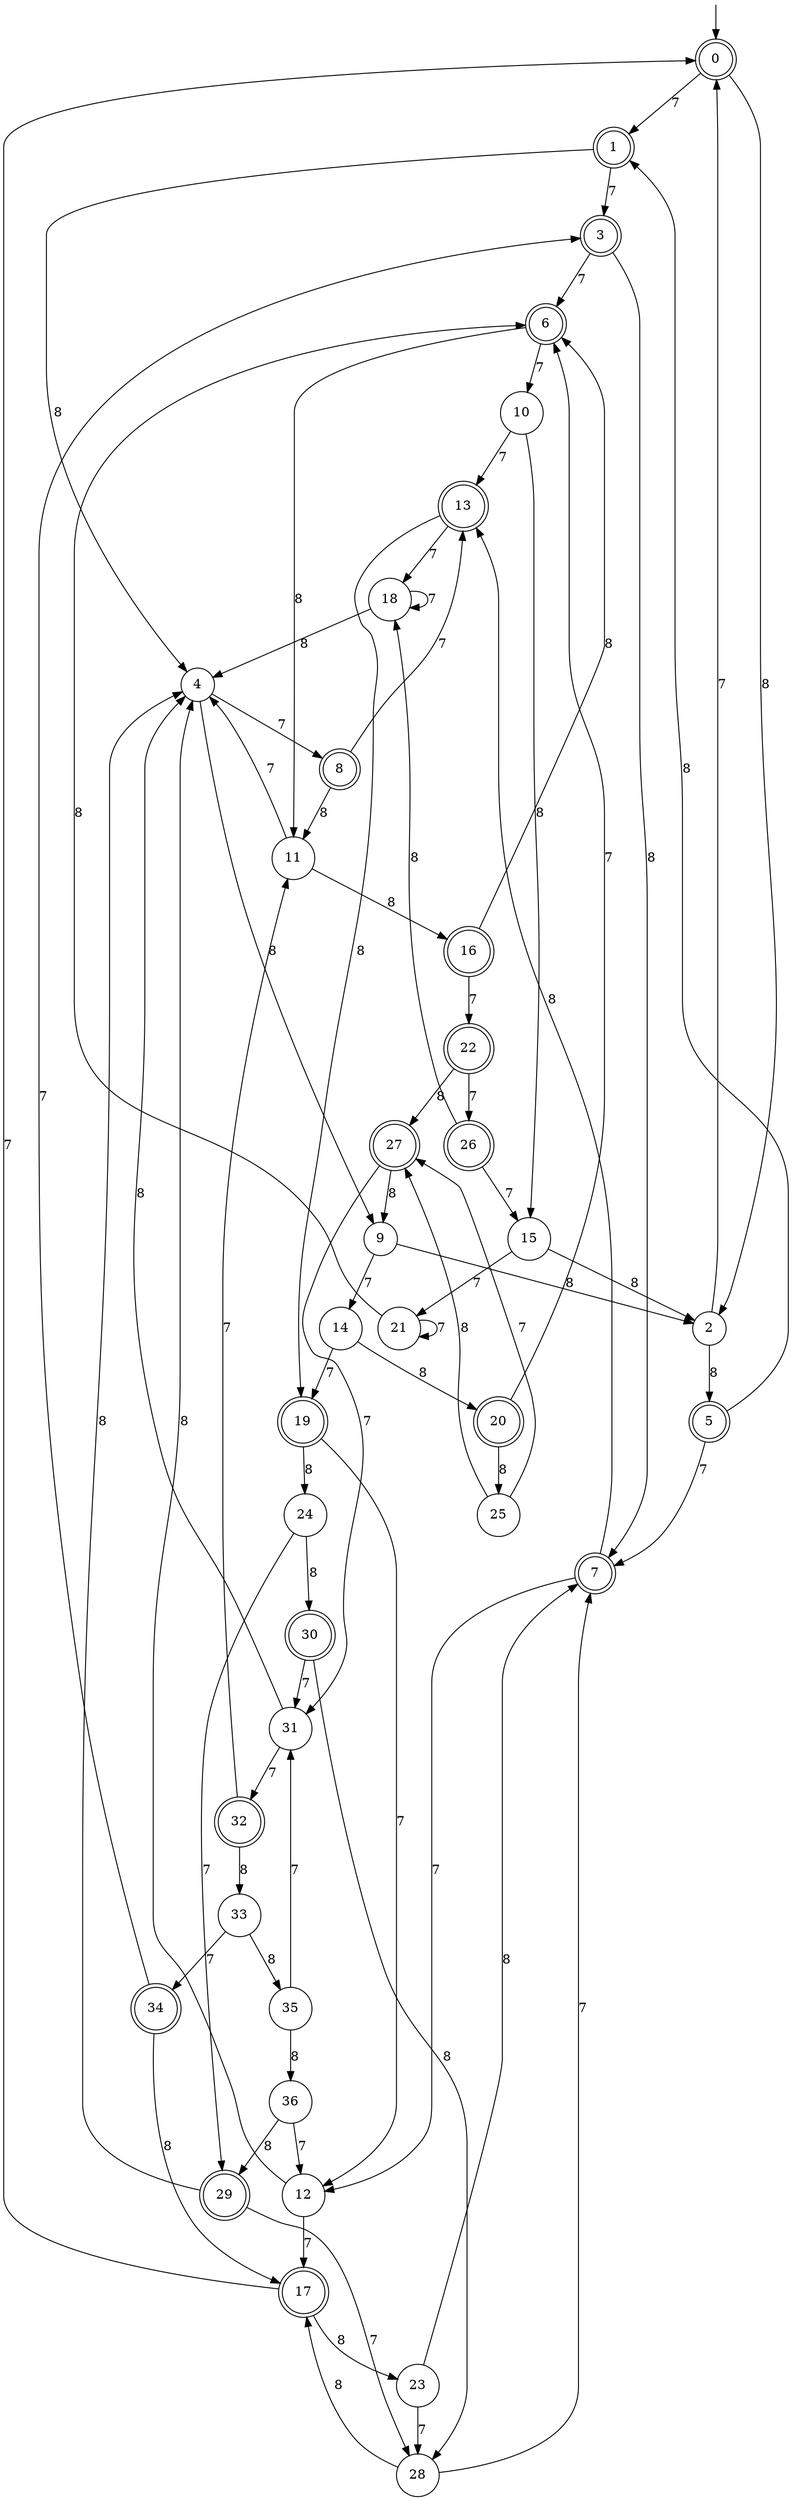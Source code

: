 digraph g {

	s0 [shape="doublecircle" label="0"];
	s1 [shape="doublecircle" label="1"];
	s2 [shape="circle" label="2"];
	s3 [shape="doublecircle" label="3"];
	s4 [shape="circle" label="4"];
	s5 [shape="doublecircle" label="5"];
	s6 [shape="doublecircle" label="6"];
	s7 [shape="doublecircle" label="7"];
	s8 [shape="doublecircle" label="8"];
	s9 [shape="circle" label="9"];
	s10 [shape="circle" label="10"];
	s11 [shape="circle" label="11"];
	s12 [shape="circle" label="12"];
	s13 [shape="doublecircle" label="13"];
	s14 [shape="circle" label="14"];
	s15 [shape="circle" label="15"];
	s16 [shape="doublecircle" label="16"];
	s17 [shape="doublecircle" label="17"];
	s18 [shape="circle" label="18"];
	s19 [shape="doublecircle" label="19"];
	s20 [shape="doublecircle" label="20"];
	s21 [shape="circle" label="21"];
	s22 [shape="doublecircle" label="22"];
	s23 [shape="circle" label="23"];
	s24 [shape="circle" label="24"];
	s25 [shape="circle" label="25"];
	s26 [shape="doublecircle" label="26"];
	s27 [shape="doublecircle" label="27"];
	s28 [shape="circle" label="28"];
	s29 [shape="doublecircle" label="29"];
	s30 [shape="doublecircle" label="30"];
	s31 [shape="circle" label="31"];
	s32 [shape="doublecircle" label="32"];
	s33 [shape="circle" label="33"];
	s34 [shape="doublecircle" label="34"];
	s35 [shape="circle" label="35"];
	s36 [shape="circle" label="36"];
	s0 -> s1 [label="7"];
	s0 -> s2 [label="8"];
	s1 -> s3 [label="7"];
	s1 -> s4 [label="8"];
	s2 -> s0 [label="7"];
	s2 -> s5 [label="8"];
	s3 -> s6 [label="7"];
	s3 -> s7 [label="8"];
	s4 -> s8 [label="7"];
	s4 -> s9 [label="8"];
	s5 -> s7 [label="7"];
	s5 -> s1 [label="8"];
	s6 -> s10 [label="7"];
	s6 -> s11 [label="8"];
	s7 -> s12 [label="7"];
	s7 -> s13 [label="8"];
	s8 -> s13 [label="7"];
	s8 -> s11 [label="8"];
	s9 -> s14 [label="7"];
	s9 -> s2 [label="8"];
	s10 -> s13 [label="7"];
	s10 -> s15 [label="8"];
	s11 -> s4 [label="7"];
	s11 -> s16 [label="8"];
	s12 -> s17 [label="7"];
	s12 -> s4 [label="8"];
	s13 -> s18 [label="7"];
	s13 -> s19 [label="8"];
	s14 -> s19 [label="7"];
	s14 -> s20 [label="8"];
	s15 -> s21 [label="7"];
	s15 -> s2 [label="8"];
	s16 -> s22 [label="7"];
	s16 -> s6 [label="8"];
	s17 -> s0 [label="7"];
	s17 -> s23 [label="8"];
	s18 -> s18 [label="7"];
	s18 -> s4 [label="8"];
	s19 -> s12 [label="7"];
	s19 -> s24 [label="8"];
	s20 -> s6 [label="7"];
	s20 -> s25 [label="8"];
	s21 -> s21 [label="7"];
	s21 -> s6 [label="8"];
	s22 -> s26 [label="7"];
	s22 -> s27 [label="8"];
	s23 -> s28 [label="7"];
	s23 -> s7 [label="8"];
	s24 -> s29 [label="7"];
	s24 -> s30 [label="8"];
	s25 -> s27 [label="7"];
	s25 -> s27 [label="8"];
	s26 -> s15 [label="7"];
	s26 -> s18 [label="8"];
	s27 -> s31 [label="7"];
	s27 -> s9 [label="8"];
	s28 -> s7 [label="7"];
	s28 -> s17 [label="8"];
	s29 -> s28 [label="7"];
	s29 -> s4 [label="8"];
	s30 -> s31 [label="7"];
	s30 -> s28 [label="8"];
	s31 -> s32 [label="7"];
	s31 -> s4 [label="8"];
	s32 -> s11 [label="7"];
	s32 -> s33 [label="8"];
	s33 -> s34 [label="7"];
	s33 -> s35 [label="8"];
	s34 -> s3 [label="7"];
	s34 -> s17 [label="8"];
	s35 -> s31 [label="7"];
	s35 -> s36 [label="8"];
	s36 -> s12 [label="7"];
	s36 -> s29 [label="8"];

__start0 [label="" shape="none" width="0" height="0"];
__start0 -> s0;

}
